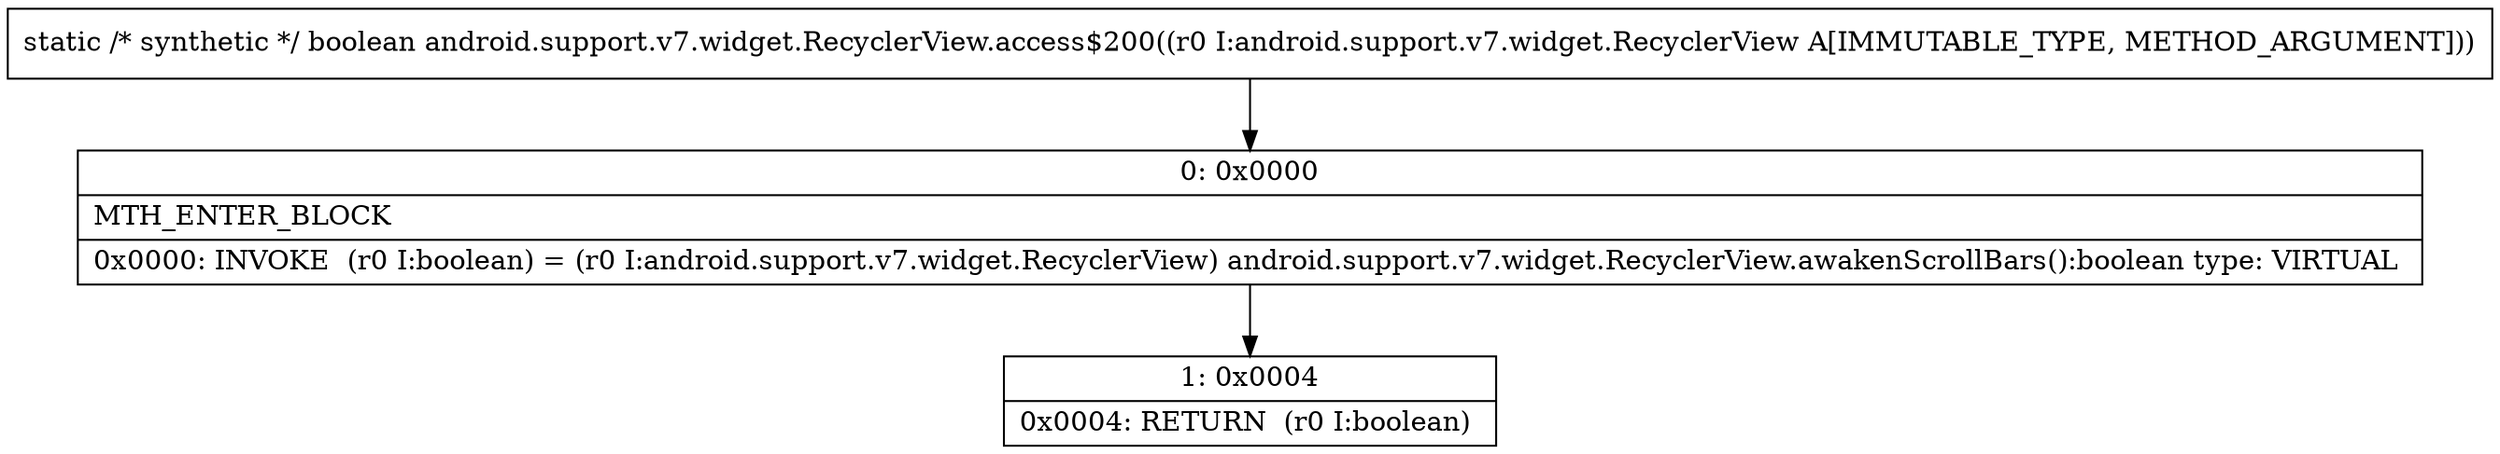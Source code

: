 digraph "CFG forandroid.support.v7.widget.RecyclerView.access$200(Landroid\/support\/v7\/widget\/RecyclerView;)Z" {
Node_0 [shape=record,label="{0\:\ 0x0000|MTH_ENTER_BLOCK\l|0x0000: INVOKE  (r0 I:boolean) = (r0 I:android.support.v7.widget.RecyclerView) android.support.v7.widget.RecyclerView.awakenScrollBars():boolean type: VIRTUAL \l}"];
Node_1 [shape=record,label="{1\:\ 0x0004|0x0004: RETURN  (r0 I:boolean) \l}"];
MethodNode[shape=record,label="{static \/* synthetic *\/ boolean android.support.v7.widget.RecyclerView.access$200((r0 I:android.support.v7.widget.RecyclerView A[IMMUTABLE_TYPE, METHOD_ARGUMENT])) }"];
MethodNode -> Node_0;
Node_0 -> Node_1;
}

